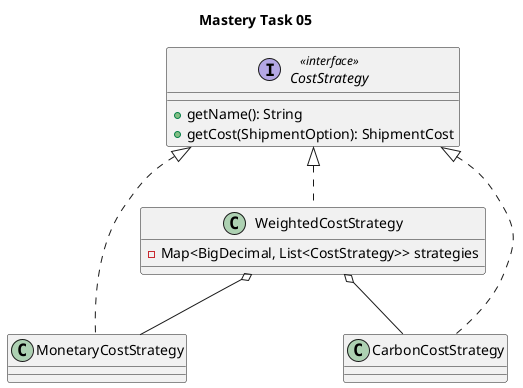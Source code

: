 @startuml
title Mastery Task 05

'https://tiny.amazon.com/ppxdjujh/plancorpamazplanformencohtml

interface CostStrategy<<interface>> {
  +getName(): String
  +getCost(ShipmentOption): ShipmentCost
}

class WeightedCostStrategy {
  -Map<BigDecimal, List<CostStrategy>> strategies
}

class MonetaryCostStrategy {
}

class CarbonCostStrategy {
}

CostStrategy <|.. WeightedCostStrategy
CostStrategy <|.. MonetaryCostStrategy
CostStrategy <|.. CarbonCostStrategy

WeightedCostStrategy o-- MonetaryCostStrategy
WeightedCostStrategy o-- CarbonCostStrategy
@enduml
